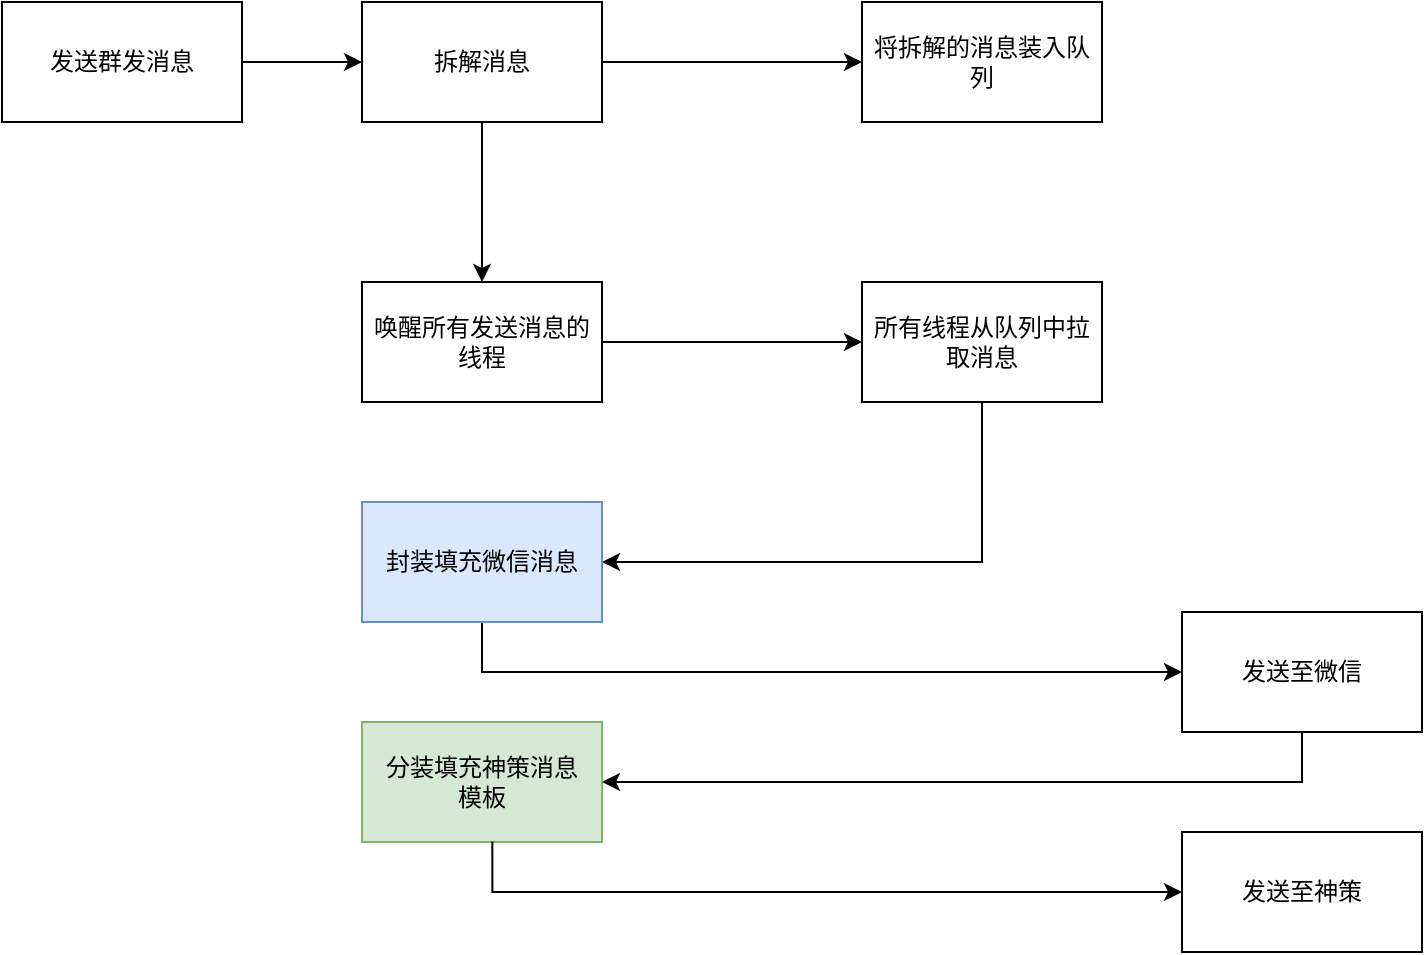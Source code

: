 <mxfile version="12.2.7" type="github" pages="1">
  <diagram id="cEc0h2iF0K5q6m1uaAOV" name="第 1 页">
    <mxGraphModel dx="1886" dy="859" grid="1" gridSize="10" guides="1" tooltips="1" connect="1" arrows="1" fold="1" page="1" pageScale="1" pageWidth="1400" pageHeight="850" math="0" shadow="0">
      <root>
        <mxCell id="0"/>
        <mxCell id="1" parent="0"/>
        <mxCell id="A1G18Pe8bfz9cP0imDHL-13" style="edgeStyle=orthogonalEdgeStyle;rounded=0;orthogonalLoop=1;jettySize=auto;html=1;exitX=1;exitY=0.5;exitDx=0;exitDy=0;entryX=0;entryY=0.5;entryDx=0;entryDy=0;" edge="1" parent="1" source="A1G18Pe8bfz9cP0imDHL-9" target="A1G18Pe8bfz9cP0imDHL-11">
          <mxGeometry relative="1" as="geometry"/>
        </mxCell>
        <mxCell id="A1G18Pe8bfz9cP0imDHL-9" value="发送群发消息" style="rounded=0;whiteSpace=wrap;html=1;" vertex="1" parent="1">
          <mxGeometry x="410" y="180" width="120" height="60" as="geometry"/>
        </mxCell>
        <mxCell id="A1G18Pe8bfz9cP0imDHL-35" style="edgeStyle=orthogonalEdgeStyle;rounded=0;orthogonalLoop=1;jettySize=auto;html=1;exitX=0.5;exitY=1;exitDx=0;exitDy=0;entryX=0.5;entryY=0;entryDx=0;entryDy=0;" edge="1" parent="1" source="A1G18Pe8bfz9cP0imDHL-11" target="A1G18Pe8bfz9cP0imDHL-14">
          <mxGeometry relative="1" as="geometry"/>
        </mxCell>
        <mxCell id="A1G18Pe8bfz9cP0imDHL-11" value="拆解消息" style="rounded=0;whiteSpace=wrap;html=1;" vertex="1" parent="1">
          <mxGeometry x="590" y="180" width="120" height="60" as="geometry"/>
        </mxCell>
        <mxCell id="A1G18Pe8bfz9cP0imDHL-17" style="edgeStyle=orthogonalEdgeStyle;rounded=0;orthogonalLoop=1;jettySize=auto;html=1;exitX=1;exitY=0.5;exitDx=0;exitDy=0;entryX=0;entryY=0.5;entryDx=0;entryDy=0;" edge="1" parent="1" source="A1G18Pe8bfz9cP0imDHL-11" target="A1G18Pe8bfz9cP0imDHL-12">
          <mxGeometry relative="1" as="geometry"/>
        </mxCell>
        <mxCell id="A1G18Pe8bfz9cP0imDHL-12" value="将拆解的消息装入队列" style="rounded=0;whiteSpace=wrap;html=1;" vertex="1" parent="1">
          <mxGeometry x="840" y="180" width="120" height="60" as="geometry"/>
        </mxCell>
        <mxCell id="A1G18Pe8bfz9cP0imDHL-20" style="edgeStyle=orthogonalEdgeStyle;rounded=0;orthogonalLoop=1;jettySize=auto;html=1;exitX=1;exitY=0.5;exitDx=0;exitDy=0;entryX=0;entryY=0.5;entryDx=0;entryDy=0;" edge="1" parent="1" source="A1G18Pe8bfz9cP0imDHL-14" target="A1G18Pe8bfz9cP0imDHL-19">
          <mxGeometry relative="1" as="geometry"/>
        </mxCell>
        <mxCell id="A1G18Pe8bfz9cP0imDHL-14" value="唤醒所有发送消息的线程" style="rounded=0;whiteSpace=wrap;html=1;" vertex="1" parent="1">
          <mxGeometry x="590" y="320" width="120" height="60" as="geometry"/>
        </mxCell>
        <mxCell id="A1G18Pe8bfz9cP0imDHL-22" style="edgeStyle=orthogonalEdgeStyle;rounded=0;orthogonalLoop=1;jettySize=auto;html=1;exitX=0.5;exitY=1;exitDx=0;exitDy=0;entryX=1;entryY=0.5;entryDx=0;entryDy=0;" edge="1" parent="1" source="A1G18Pe8bfz9cP0imDHL-19" target="A1G18Pe8bfz9cP0imDHL-21">
          <mxGeometry relative="1" as="geometry"/>
        </mxCell>
        <mxCell id="A1G18Pe8bfz9cP0imDHL-19" value="所有线程从队列中拉取消息" style="rounded=0;whiteSpace=wrap;html=1;" vertex="1" parent="1">
          <mxGeometry x="840" y="320" width="120" height="60" as="geometry"/>
        </mxCell>
        <mxCell id="A1G18Pe8bfz9cP0imDHL-36" style="edgeStyle=orthogonalEdgeStyle;rounded=0;orthogonalLoop=1;jettySize=auto;html=1;exitX=0.5;exitY=1;exitDx=0;exitDy=0;entryX=0;entryY=0.5;entryDx=0;entryDy=0;" edge="1" parent="1" source="A1G18Pe8bfz9cP0imDHL-21" target="A1G18Pe8bfz9cP0imDHL-26">
          <mxGeometry relative="1" as="geometry"/>
        </mxCell>
        <mxCell id="A1G18Pe8bfz9cP0imDHL-21" value="封装填充微信消息" style="rounded=0;whiteSpace=wrap;html=1;fillColor=#dae8fc;strokeColor=#6c8ebf;" vertex="1" parent="1">
          <mxGeometry x="590" y="430" width="120" height="60" as="geometry"/>
        </mxCell>
        <mxCell id="A1G18Pe8bfz9cP0imDHL-29" style="edgeStyle=orthogonalEdgeStyle;rounded=0;orthogonalLoop=1;jettySize=auto;html=1;exitX=0.5;exitY=1;exitDx=0;exitDy=0;entryX=1;entryY=0.5;entryDx=0;entryDy=0;" edge="1" parent="1" source="A1G18Pe8bfz9cP0imDHL-26" target="A1G18Pe8bfz9cP0imDHL-28">
          <mxGeometry relative="1" as="geometry"/>
        </mxCell>
        <mxCell id="A1G18Pe8bfz9cP0imDHL-26" value="&lt;span style=&quot;white-space: normal&quot;&gt;发送至微信&lt;/span&gt;" style="rounded=0;whiteSpace=wrap;html=1;" vertex="1" parent="1">
          <mxGeometry x="1000" y="485" width="120" height="60" as="geometry"/>
        </mxCell>
        <mxCell id="A1G18Pe8bfz9cP0imDHL-28" value="分装填充神策消息&lt;br&gt;模板" style="rounded=0;whiteSpace=wrap;html=1;fillColor=#d5e8d4;strokeColor=#82b366;" vertex="1" parent="1">
          <mxGeometry x="590" y="540" width="120" height="60" as="geometry"/>
        </mxCell>
        <mxCell id="A1G18Pe8bfz9cP0imDHL-33" style="edgeStyle=orthogonalEdgeStyle;rounded=0;orthogonalLoop=1;jettySize=auto;html=1;exitX=0.543;exitY=0.995;exitDx=0;exitDy=0;entryX=0;entryY=0.5;entryDx=0;entryDy=0;exitPerimeter=0;" edge="1" parent="1" source="A1G18Pe8bfz9cP0imDHL-28" target="A1G18Pe8bfz9cP0imDHL-32">
          <mxGeometry relative="1" as="geometry">
            <mxPoint x="650.034" y="979.724" as="sourcePoint"/>
          </mxGeometry>
        </mxCell>
        <mxCell id="A1G18Pe8bfz9cP0imDHL-32" value="发送至神策" style="rounded=0;whiteSpace=wrap;html=1;" vertex="1" parent="1">
          <mxGeometry x="1000" y="595" width="120" height="60" as="geometry"/>
        </mxCell>
      </root>
    </mxGraphModel>
  </diagram>
</mxfile>

